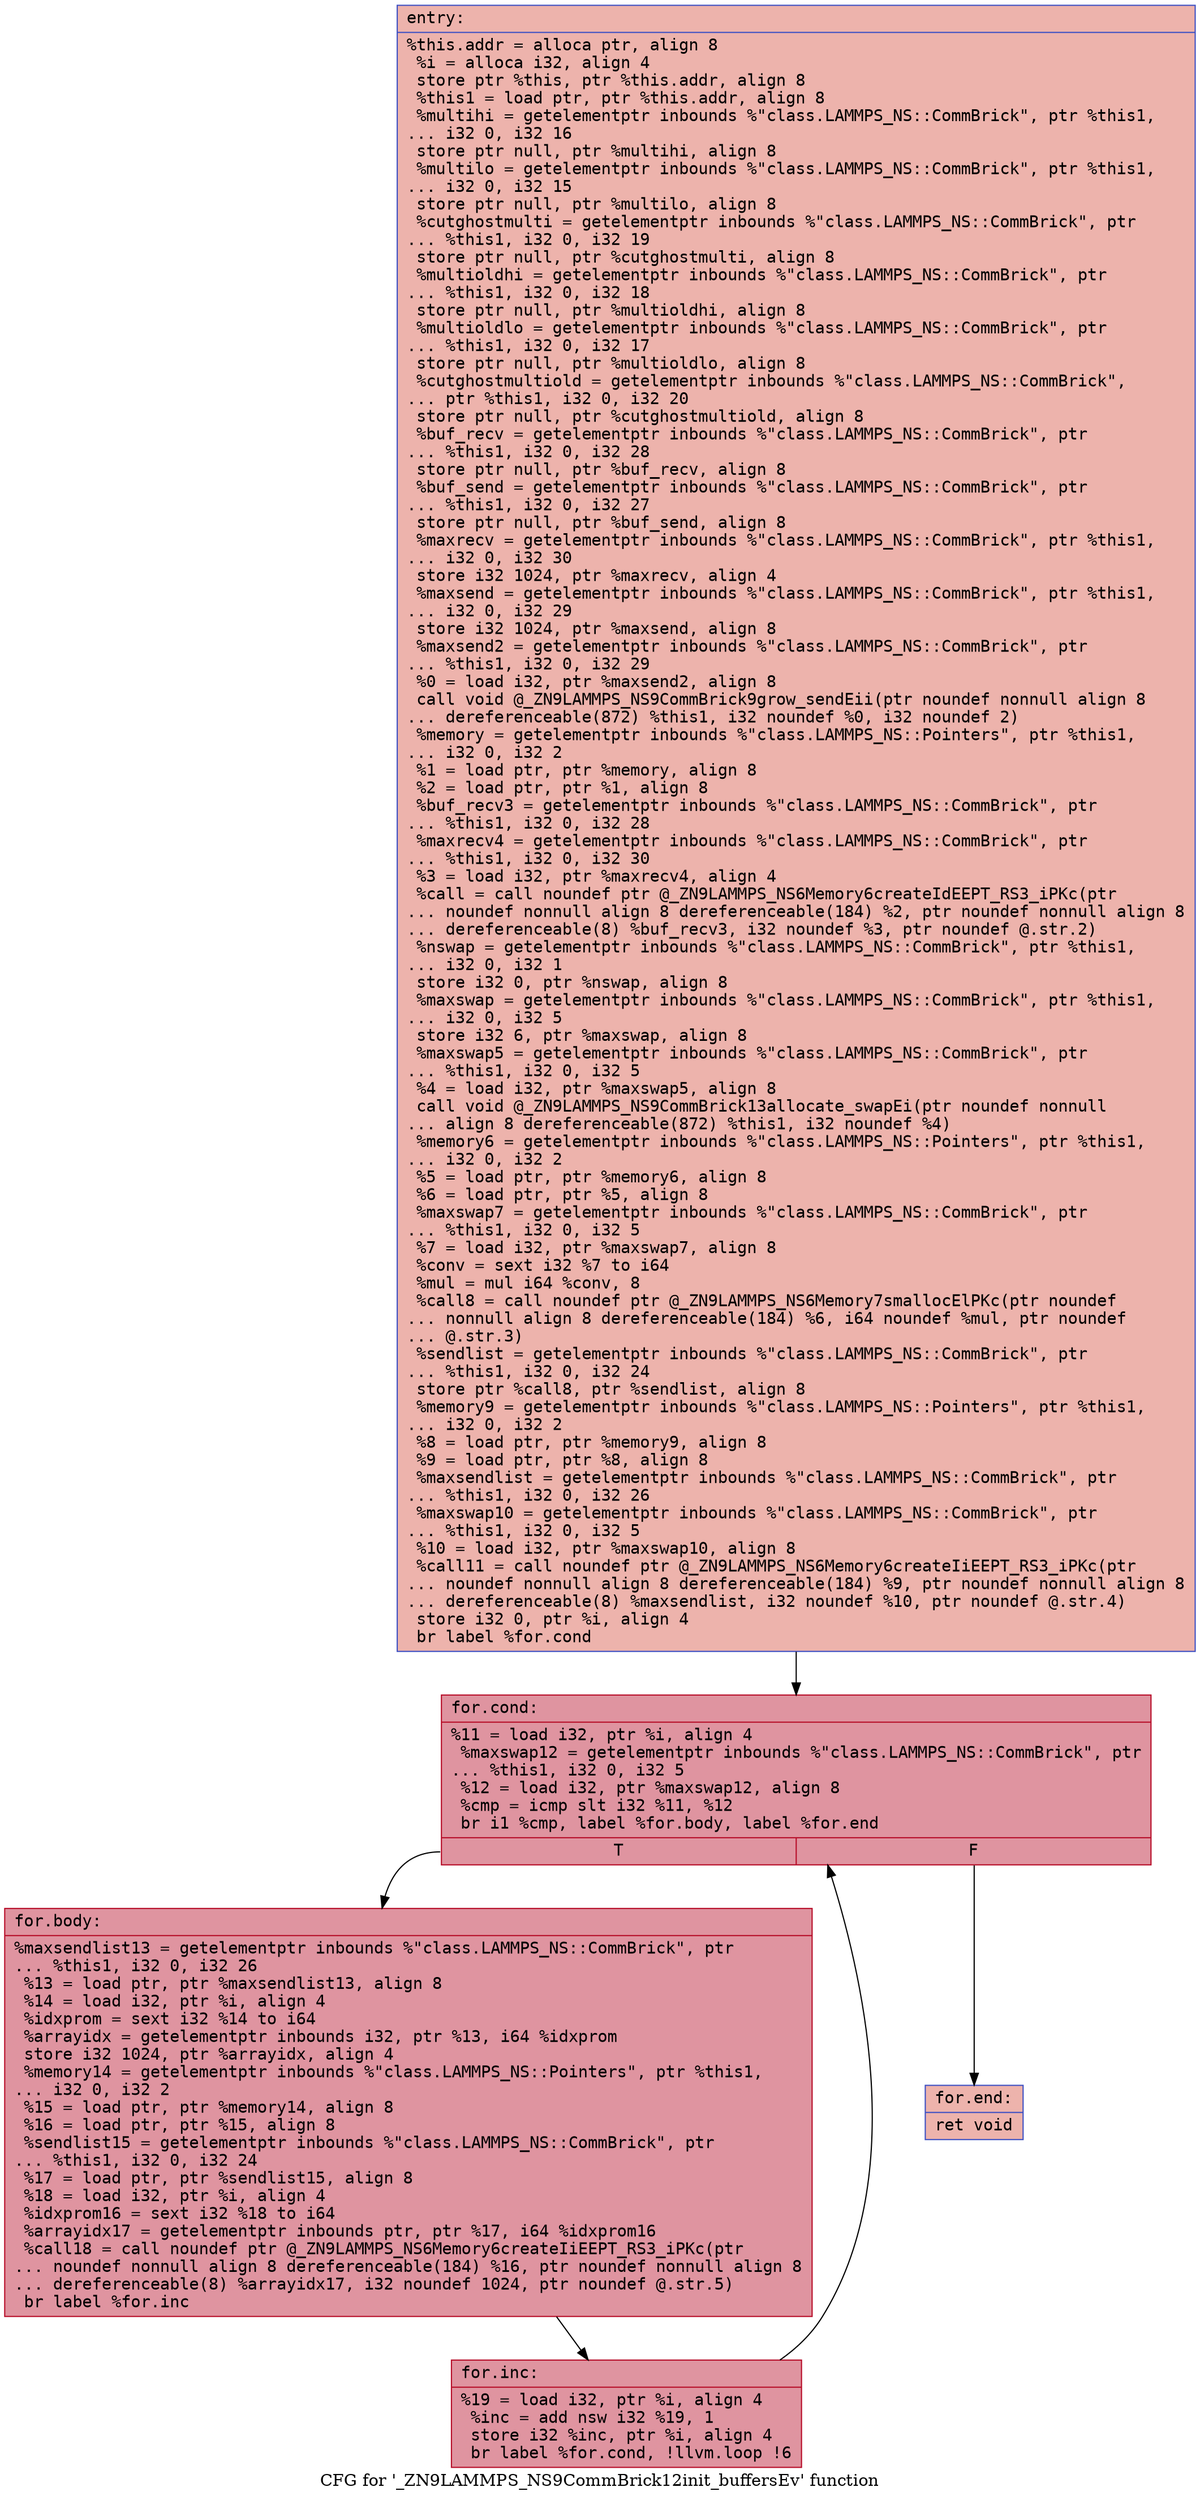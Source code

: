 digraph "CFG for '_ZN9LAMMPS_NS9CommBrick12init_buffersEv' function" {
	label="CFG for '_ZN9LAMMPS_NS9CommBrick12init_buffersEv' function";

	Node0x561fb2f251a0 [shape=record,color="#3d50c3ff", style=filled, fillcolor="#d6524470" fontname="Courier",label="{entry:\l|  %this.addr = alloca ptr, align 8\l  %i = alloca i32, align 4\l  store ptr %this, ptr %this.addr, align 8\l  %this1 = load ptr, ptr %this.addr, align 8\l  %multihi = getelementptr inbounds %\"class.LAMMPS_NS::CommBrick\", ptr %this1,\l... i32 0, i32 16\l  store ptr null, ptr %multihi, align 8\l  %multilo = getelementptr inbounds %\"class.LAMMPS_NS::CommBrick\", ptr %this1,\l... i32 0, i32 15\l  store ptr null, ptr %multilo, align 8\l  %cutghostmulti = getelementptr inbounds %\"class.LAMMPS_NS::CommBrick\", ptr\l... %this1, i32 0, i32 19\l  store ptr null, ptr %cutghostmulti, align 8\l  %multioldhi = getelementptr inbounds %\"class.LAMMPS_NS::CommBrick\", ptr\l... %this1, i32 0, i32 18\l  store ptr null, ptr %multioldhi, align 8\l  %multioldlo = getelementptr inbounds %\"class.LAMMPS_NS::CommBrick\", ptr\l... %this1, i32 0, i32 17\l  store ptr null, ptr %multioldlo, align 8\l  %cutghostmultiold = getelementptr inbounds %\"class.LAMMPS_NS::CommBrick\",\l... ptr %this1, i32 0, i32 20\l  store ptr null, ptr %cutghostmultiold, align 8\l  %buf_recv = getelementptr inbounds %\"class.LAMMPS_NS::CommBrick\", ptr\l... %this1, i32 0, i32 28\l  store ptr null, ptr %buf_recv, align 8\l  %buf_send = getelementptr inbounds %\"class.LAMMPS_NS::CommBrick\", ptr\l... %this1, i32 0, i32 27\l  store ptr null, ptr %buf_send, align 8\l  %maxrecv = getelementptr inbounds %\"class.LAMMPS_NS::CommBrick\", ptr %this1,\l... i32 0, i32 30\l  store i32 1024, ptr %maxrecv, align 4\l  %maxsend = getelementptr inbounds %\"class.LAMMPS_NS::CommBrick\", ptr %this1,\l... i32 0, i32 29\l  store i32 1024, ptr %maxsend, align 8\l  %maxsend2 = getelementptr inbounds %\"class.LAMMPS_NS::CommBrick\", ptr\l... %this1, i32 0, i32 29\l  %0 = load i32, ptr %maxsend2, align 8\l  call void @_ZN9LAMMPS_NS9CommBrick9grow_sendEii(ptr noundef nonnull align 8\l... dereferenceable(872) %this1, i32 noundef %0, i32 noundef 2)\l  %memory = getelementptr inbounds %\"class.LAMMPS_NS::Pointers\", ptr %this1,\l... i32 0, i32 2\l  %1 = load ptr, ptr %memory, align 8\l  %2 = load ptr, ptr %1, align 8\l  %buf_recv3 = getelementptr inbounds %\"class.LAMMPS_NS::CommBrick\", ptr\l... %this1, i32 0, i32 28\l  %maxrecv4 = getelementptr inbounds %\"class.LAMMPS_NS::CommBrick\", ptr\l... %this1, i32 0, i32 30\l  %3 = load i32, ptr %maxrecv4, align 4\l  %call = call noundef ptr @_ZN9LAMMPS_NS6Memory6createIdEEPT_RS3_iPKc(ptr\l... noundef nonnull align 8 dereferenceable(184) %2, ptr noundef nonnull align 8\l... dereferenceable(8) %buf_recv3, i32 noundef %3, ptr noundef @.str.2)\l  %nswap = getelementptr inbounds %\"class.LAMMPS_NS::CommBrick\", ptr %this1,\l... i32 0, i32 1\l  store i32 0, ptr %nswap, align 8\l  %maxswap = getelementptr inbounds %\"class.LAMMPS_NS::CommBrick\", ptr %this1,\l... i32 0, i32 5\l  store i32 6, ptr %maxswap, align 8\l  %maxswap5 = getelementptr inbounds %\"class.LAMMPS_NS::CommBrick\", ptr\l... %this1, i32 0, i32 5\l  %4 = load i32, ptr %maxswap5, align 8\l  call void @_ZN9LAMMPS_NS9CommBrick13allocate_swapEi(ptr noundef nonnull\l... align 8 dereferenceable(872) %this1, i32 noundef %4)\l  %memory6 = getelementptr inbounds %\"class.LAMMPS_NS::Pointers\", ptr %this1,\l... i32 0, i32 2\l  %5 = load ptr, ptr %memory6, align 8\l  %6 = load ptr, ptr %5, align 8\l  %maxswap7 = getelementptr inbounds %\"class.LAMMPS_NS::CommBrick\", ptr\l... %this1, i32 0, i32 5\l  %7 = load i32, ptr %maxswap7, align 8\l  %conv = sext i32 %7 to i64\l  %mul = mul i64 %conv, 8\l  %call8 = call noundef ptr @_ZN9LAMMPS_NS6Memory7smallocElPKc(ptr noundef\l... nonnull align 8 dereferenceable(184) %6, i64 noundef %mul, ptr noundef\l... @.str.3)\l  %sendlist = getelementptr inbounds %\"class.LAMMPS_NS::CommBrick\", ptr\l... %this1, i32 0, i32 24\l  store ptr %call8, ptr %sendlist, align 8\l  %memory9 = getelementptr inbounds %\"class.LAMMPS_NS::Pointers\", ptr %this1,\l... i32 0, i32 2\l  %8 = load ptr, ptr %memory9, align 8\l  %9 = load ptr, ptr %8, align 8\l  %maxsendlist = getelementptr inbounds %\"class.LAMMPS_NS::CommBrick\", ptr\l... %this1, i32 0, i32 26\l  %maxswap10 = getelementptr inbounds %\"class.LAMMPS_NS::CommBrick\", ptr\l... %this1, i32 0, i32 5\l  %10 = load i32, ptr %maxswap10, align 8\l  %call11 = call noundef ptr @_ZN9LAMMPS_NS6Memory6createIiEEPT_RS3_iPKc(ptr\l... noundef nonnull align 8 dereferenceable(184) %9, ptr noundef nonnull align 8\l... dereferenceable(8) %maxsendlist, i32 noundef %10, ptr noundef @.str.4)\l  store i32 0, ptr %i, align 4\l  br label %for.cond\l}"];
	Node0x561fb2f251a0 -> Node0x561fb2f28b80[tooltip="entry -> for.cond\nProbability 100.00%" ];
	Node0x561fb2f28b80 [shape=record,color="#b70d28ff", style=filled, fillcolor="#b70d2870" fontname="Courier",label="{for.cond:\l|  %11 = load i32, ptr %i, align 4\l  %maxswap12 = getelementptr inbounds %\"class.LAMMPS_NS::CommBrick\", ptr\l... %this1, i32 0, i32 5\l  %12 = load i32, ptr %maxswap12, align 8\l  %cmp = icmp slt i32 %11, %12\l  br i1 %cmp, label %for.body, label %for.end\l|{<s0>T|<s1>F}}"];
	Node0x561fb2f28b80:s0 -> Node0x561fb2f28ef0[tooltip="for.cond -> for.body\nProbability 96.88%" ];
	Node0x561fb2f28b80:s1 -> Node0x561fb2f28f70[tooltip="for.cond -> for.end\nProbability 3.12%" ];
	Node0x561fb2f28ef0 [shape=record,color="#b70d28ff", style=filled, fillcolor="#b70d2870" fontname="Courier",label="{for.body:\l|  %maxsendlist13 = getelementptr inbounds %\"class.LAMMPS_NS::CommBrick\", ptr\l... %this1, i32 0, i32 26\l  %13 = load ptr, ptr %maxsendlist13, align 8\l  %14 = load i32, ptr %i, align 4\l  %idxprom = sext i32 %14 to i64\l  %arrayidx = getelementptr inbounds i32, ptr %13, i64 %idxprom\l  store i32 1024, ptr %arrayidx, align 4\l  %memory14 = getelementptr inbounds %\"class.LAMMPS_NS::Pointers\", ptr %this1,\l... i32 0, i32 2\l  %15 = load ptr, ptr %memory14, align 8\l  %16 = load ptr, ptr %15, align 8\l  %sendlist15 = getelementptr inbounds %\"class.LAMMPS_NS::CommBrick\", ptr\l... %this1, i32 0, i32 24\l  %17 = load ptr, ptr %sendlist15, align 8\l  %18 = load i32, ptr %i, align 4\l  %idxprom16 = sext i32 %18 to i64\l  %arrayidx17 = getelementptr inbounds ptr, ptr %17, i64 %idxprom16\l  %call18 = call noundef ptr @_ZN9LAMMPS_NS6Memory6createIiEEPT_RS3_iPKc(ptr\l... noundef nonnull align 8 dereferenceable(184) %16, ptr noundef nonnull align 8\l... dereferenceable(8) %arrayidx17, i32 noundef 1024, ptr noundef @.str.5)\l  br label %for.inc\l}"];
	Node0x561fb2f28ef0 -> Node0x561fb2f29c30[tooltip="for.body -> for.inc\nProbability 100.00%" ];
	Node0x561fb2f29c30 [shape=record,color="#b70d28ff", style=filled, fillcolor="#b70d2870" fontname="Courier",label="{for.inc:\l|  %19 = load i32, ptr %i, align 4\l  %inc = add nsw i32 %19, 1\l  store i32 %inc, ptr %i, align 4\l  br label %for.cond, !llvm.loop !6\l}"];
	Node0x561fb2f29c30 -> Node0x561fb2f28b80[tooltip="for.inc -> for.cond\nProbability 100.00%" ];
	Node0x561fb2f28f70 [shape=record,color="#3d50c3ff", style=filled, fillcolor="#d6524470" fontname="Courier",label="{for.end:\l|  ret void\l}"];
}
